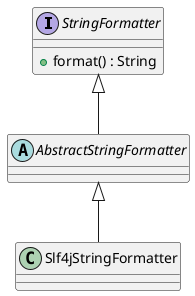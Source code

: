 @startuml

interface StringFormatter {
    +format() : String
}
abstract class AbstractStringFormatter
class Slf4jStringFormatter

StringFormatter <|-- AbstractStringFormatter
AbstractStringFormatter <|-- Slf4jStringFormatter

@enduml
